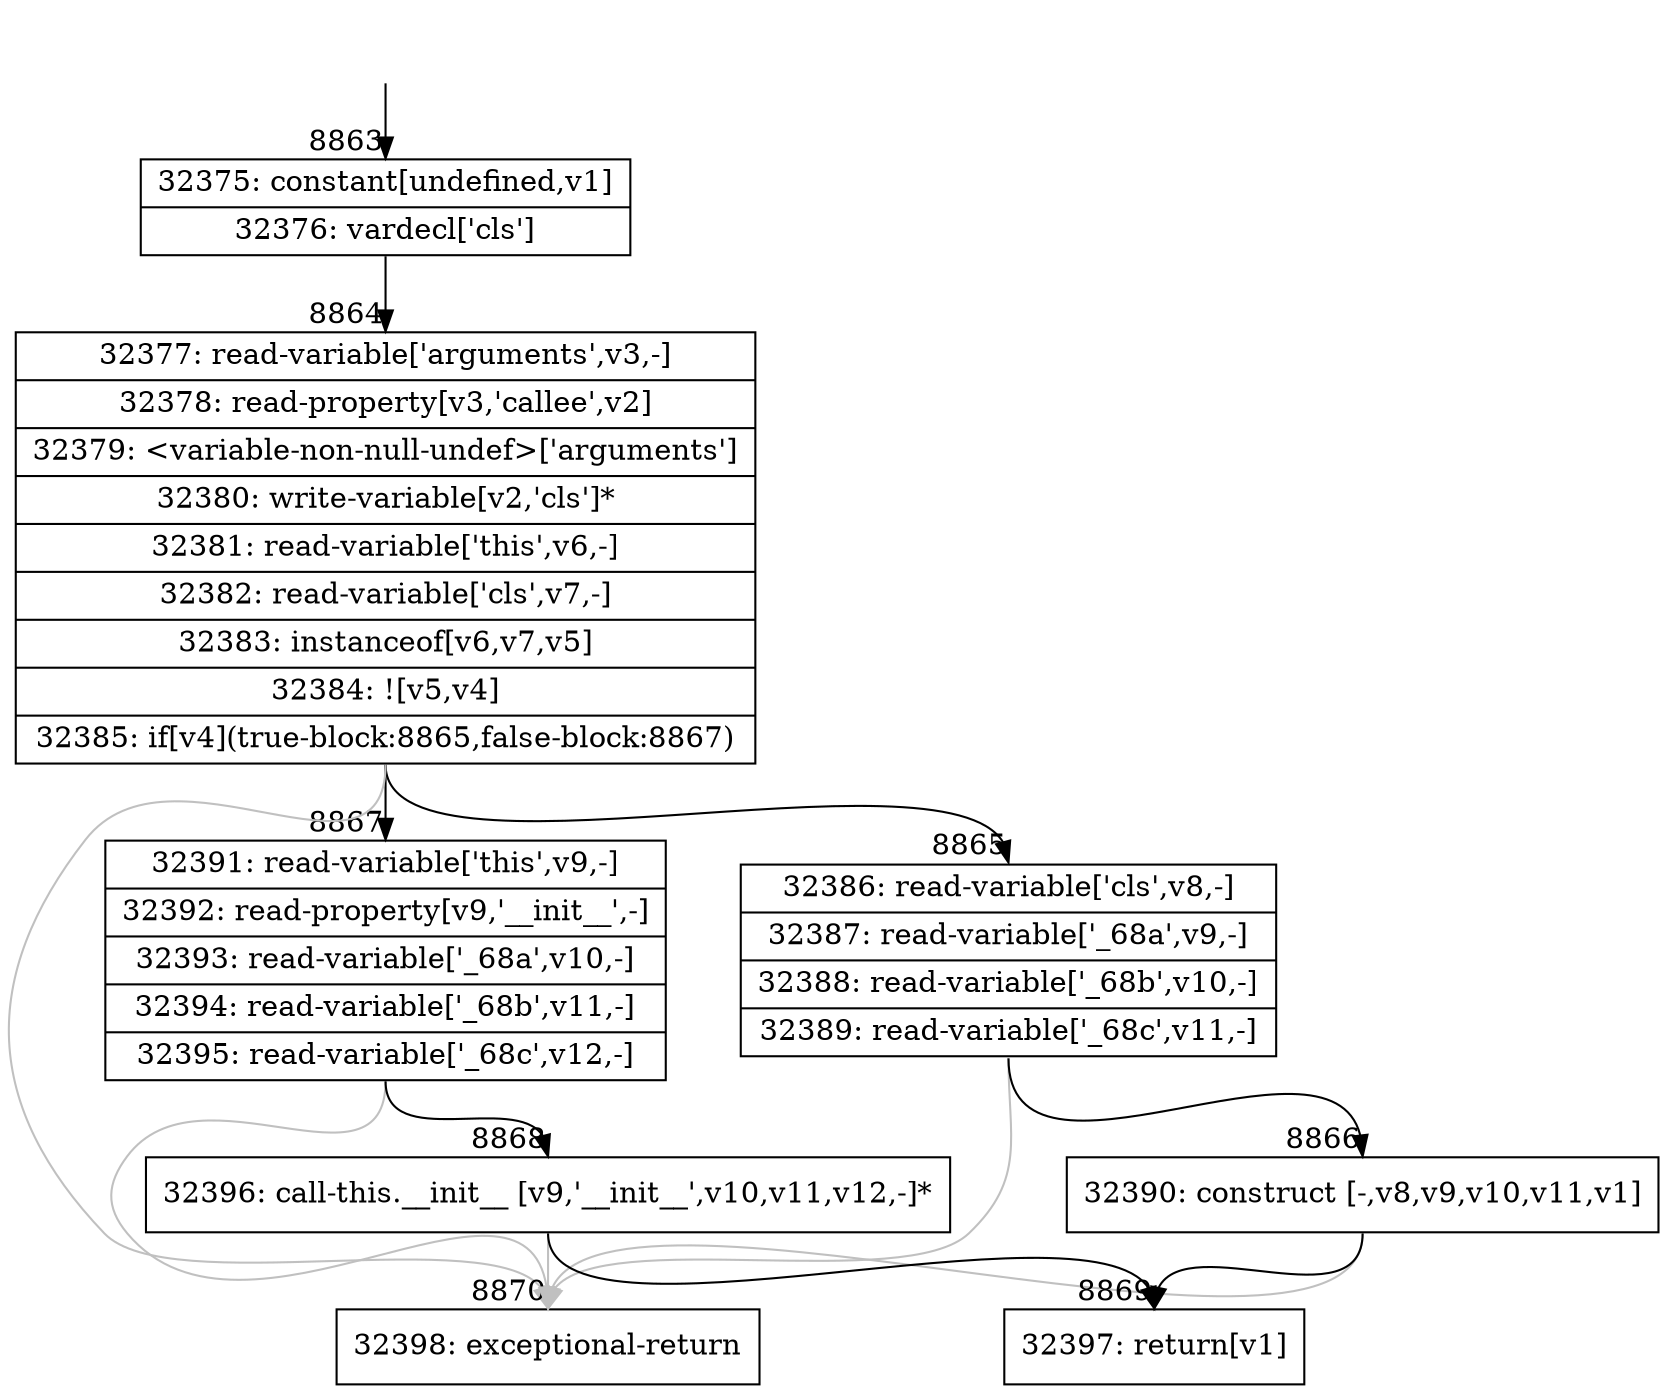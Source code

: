 digraph {
rankdir="TD"
BB_entry611[shape=none,label=""];
BB_entry611 -> BB8863 [tailport=s, headport=n, headlabel="    8863"]
BB8863 [shape=record label="{32375: constant[undefined,v1]|32376: vardecl['cls']}" ] 
BB8863 -> BB8864 [tailport=s, headport=n, headlabel="      8864"]
BB8864 [shape=record label="{32377: read-variable['arguments',v3,-]|32378: read-property[v3,'callee',v2]|32379: \<variable-non-null-undef\>['arguments']|32380: write-variable[v2,'cls']*|32381: read-variable['this',v6,-]|32382: read-variable['cls',v7,-]|32383: instanceof[v6,v7,v5]|32384: ![v5,v4]|32385: if[v4](true-block:8865,false-block:8867)}" ] 
BB8864 -> BB8865 [tailport=s, headport=n, headlabel="      8865"]
BB8864 -> BB8867 [tailport=s, headport=n, headlabel="      8867"]
BB8864 -> BB8870 [tailport=s, headport=n, color=gray, headlabel="      8870"]
BB8865 [shape=record label="{32386: read-variable['cls',v8,-]|32387: read-variable['_68a',v9,-]|32388: read-variable['_68b',v10,-]|32389: read-variable['_68c',v11,-]}" ] 
BB8865 -> BB8866 [tailport=s, headport=n, headlabel="      8866"]
BB8865 -> BB8870 [tailport=s, headport=n, color=gray]
BB8866 [shape=record label="{32390: construct [-,v8,v9,v10,v11,v1]}" ] 
BB8866 -> BB8869 [tailport=s, headport=n, headlabel="      8869"]
BB8866 -> BB8870 [tailport=s, headport=n, color=gray]
BB8867 [shape=record label="{32391: read-variable['this',v9,-]|32392: read-property[v9,'__init__',-]|32393: read-variable['_68a',v10,-]|32394: read-variable['_68b',v11,-]|32395: read-variable['_68c',v12,-]}" ] 
BB8867 -> BB8868 [tailport=s, headport=n, headlabel="      8868"]
BB8867 -> BB8870 [tailport=s, headport=n, color=gray]
BB8868 [shape=record label="{32396: call-this.__init__ [v9,'__init__',v10,v11,v12,-]*}" ] 
BB8868 -> BB8869 [tailport=s, headport=n]
BB8868 -> BB8870 [tailport=s, headport=n, color=gray]
BB8869 [shape=record label="{32397: return[v1]}" ] 
BB8870 [shape=record label="{32398: exceptional-return}" ] 
//#$~ 6349
}

